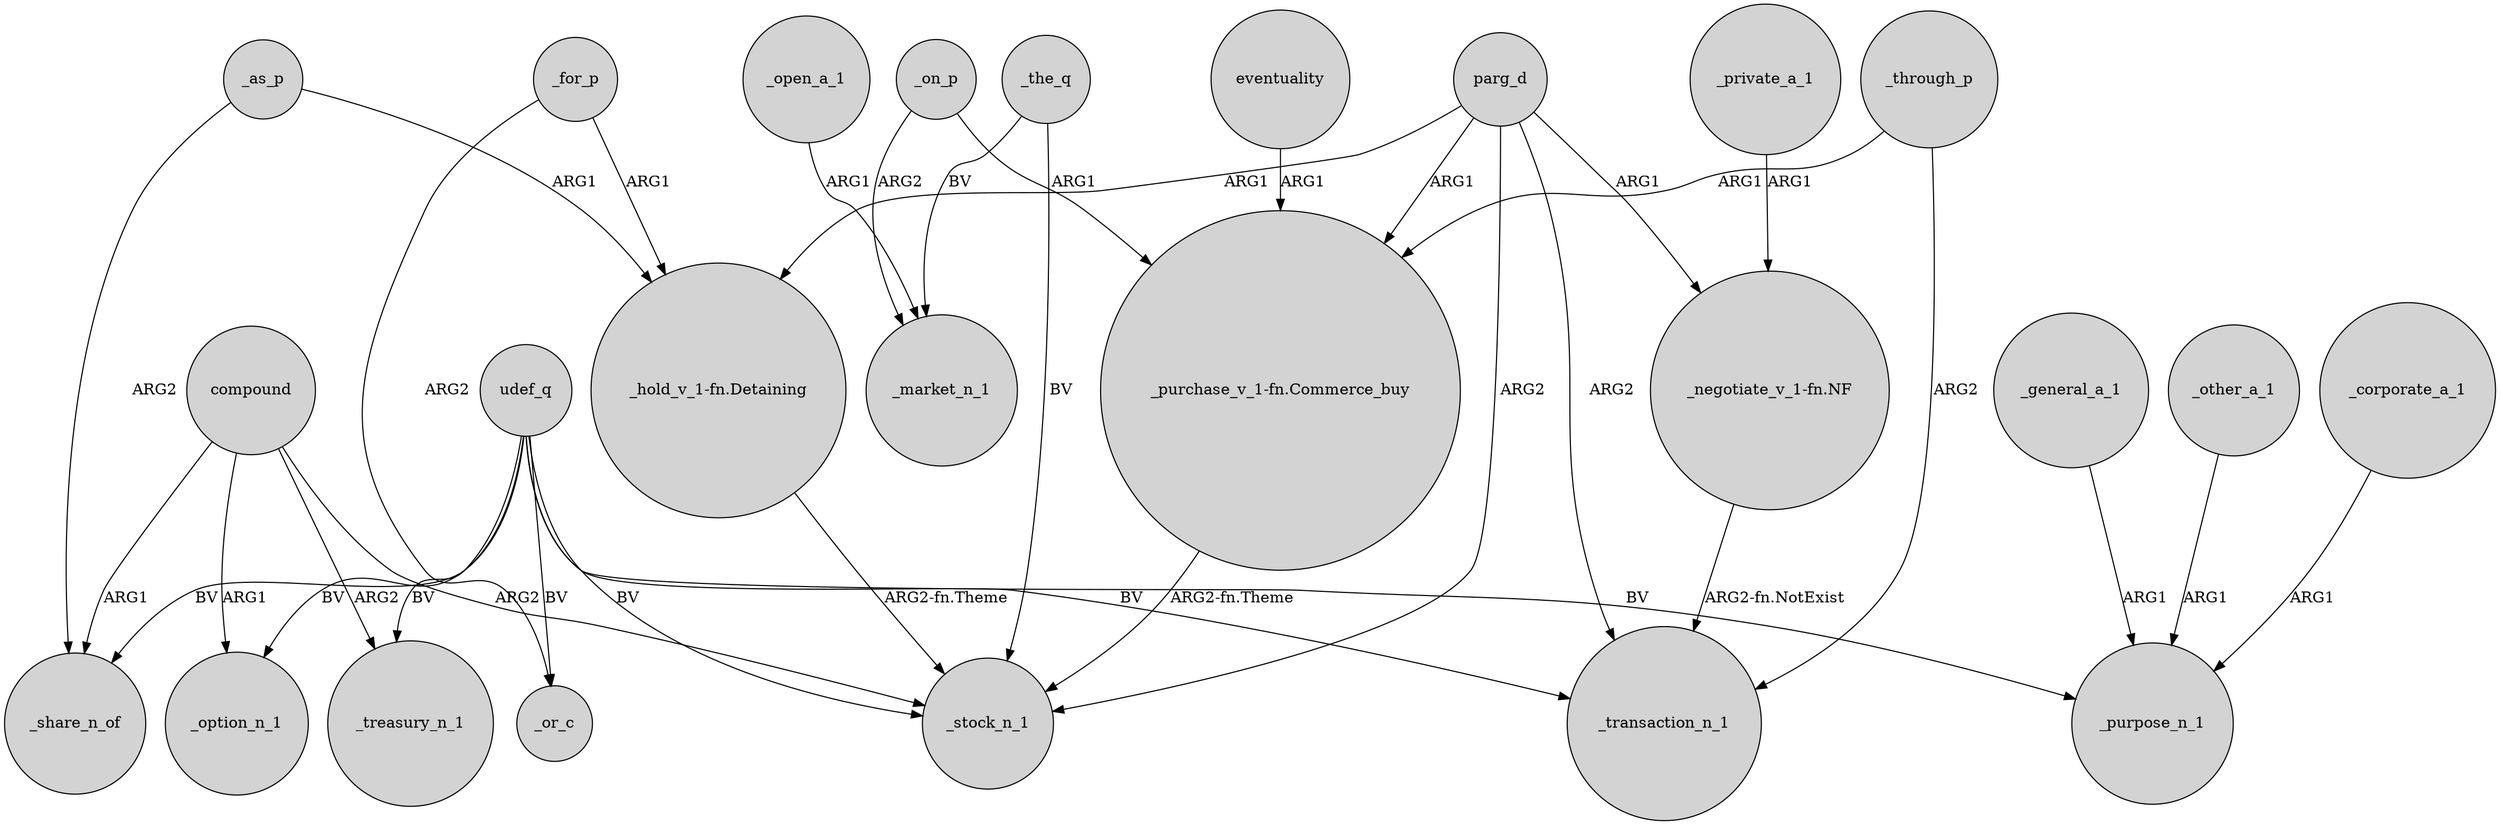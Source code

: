 digraph {
	node [shape=circle style=filled]
	udef_q -> _option_n_1 [label=BV]
	_corporate_a_1 -> _purpose_n_1 [label=ARG1]
	_general_a_1 -> _purpose_n_1 [label=ARG1]
	_the_q -> _stock_n_1 [label=BV]
	eventuality -> "_purchase_v_1-fn.Commerce_buy" [label=ARG1]
	_on_p -> "_purchase_v_1-fn.Commerce_buy" [label=ARG1]
	_on_p -> _market_n_1 [label=ARG2]
	udef_q -> _purpose_n_1 [label=BV]
	compound -> _option_n_1 [label=ARG1]
	parg_d -> _transaction_n_1 [label=ARG2]
	udef_q -> _or_c [label=BV]
	compound -> _stock_n_1 [label=ARG2]
	udef_q -> _stock_n_1 [label=BV]
	_open_a_1 -> _market_n_1 [label=ARG1]
	parg_d -> "_purchase_v_1-fn.Commerce_buy" [label=ARG1]
	parg_d -> "_hold_v_1-fn.Detaining" [label=ARG1]
	udef_q -> _treasury_n_1 [label=BV]
	compound -> _share_n_of [label=ARG1]
	udef_q -> _transaction_n_1 [label=BV]
	"_hold_v_1-fn.Detaining" -> _stock_n_1 [label="ARG2-fn.Theme"]
	_as_p -> "_hold_v_1-fn.Detaining" [label=ARG1]
	udef_q -> _share_n_of [label=BV]
	_for_p -> "_hold_v_1-fn.Detaining" [label=ARG1]
	_through_p -> "_purchase_v_1-fn.Commerce_buy" [label=ARG1]
	_other_a_1 -> _purpose_n_1 [label=ARG1]
	_through_p -> _transaction_n_1 [label=ARG2]
	"_purchase_v_1-fn.Commerce_buy" -> _stock_n_1 [label="ARG2-fn.Theme"]
	_private_a_1 -> "_negotiate_v_1-fn.NF" [label=ARG1]
	compound -> _treasury_n_1 [label=ARG2]
	_as_p -> _share_n_of [label=ARG2]
	_the_q -> _market_n_1 [label=BV]
	"_negotiate_v_1-fn.NF" -> _transaction_n_1 [label="ARG2-fn.NotExist"]
	parg_d -> "_negotiate_v_1-fn.NF" [label=ARG1]
	parg_d -> _stock_n_1 [label=ARG2]
	_for_p -> _or_c [label=ARG2]
}
